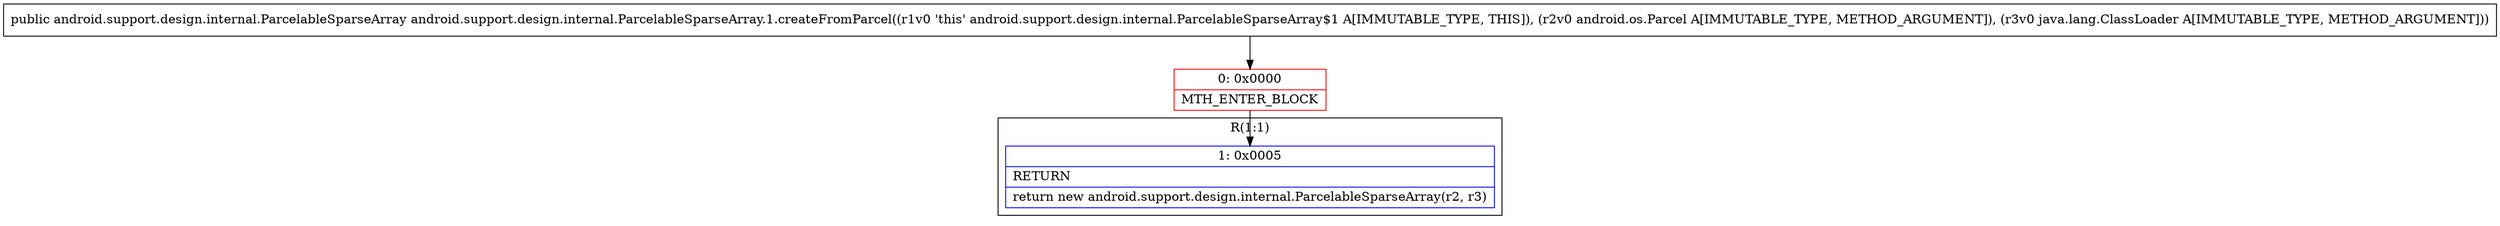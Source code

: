 digraph "CFG forandroid.support.design.internal.ParcelableSparseArray.1.createFromParcel(Landroid\/os\/Parcel;Ljava\/lang\/ClassLoader;)Landroid\/support\/design\/internal\/ParcelableSparseArray;" {
subgraph cluster_Region_2000389660 {
label = "R(1:1)";
node [shape=record,color=blue];
Node_1 [shape=record,label="{1\:\ 0x0005|RETURN\l|return new android.support.design.internal.ParcelableSparseArray(r2, r3)\l}"];
}
Node_0 [shape=record,color=red,label="{0\:\ 0x0000|MTH_ENTER_BLOCK\l}"];
MethodNode[shape=record,label="{public android.support.design.internal.ParcelableSparseArray android.support.design.internal.ParcelableSparseArray.1.createFromParcel((r1v0 'this' android.support.design.internal.ParcelableSparseArray$1 A[IMMUTABLE_TYPE, THIS]), (r2v0 android.os.Parcel A[IMMUTABLE_TYPE, METHOD_ARGUMENT]), (r3v0 java.lang.ClassLoader A[IMMUTABLE_TYPE, METHOD_ARGUMENT])) }"];
MethodNode -> Node_0;
Node_0 -> Node_1;
}


